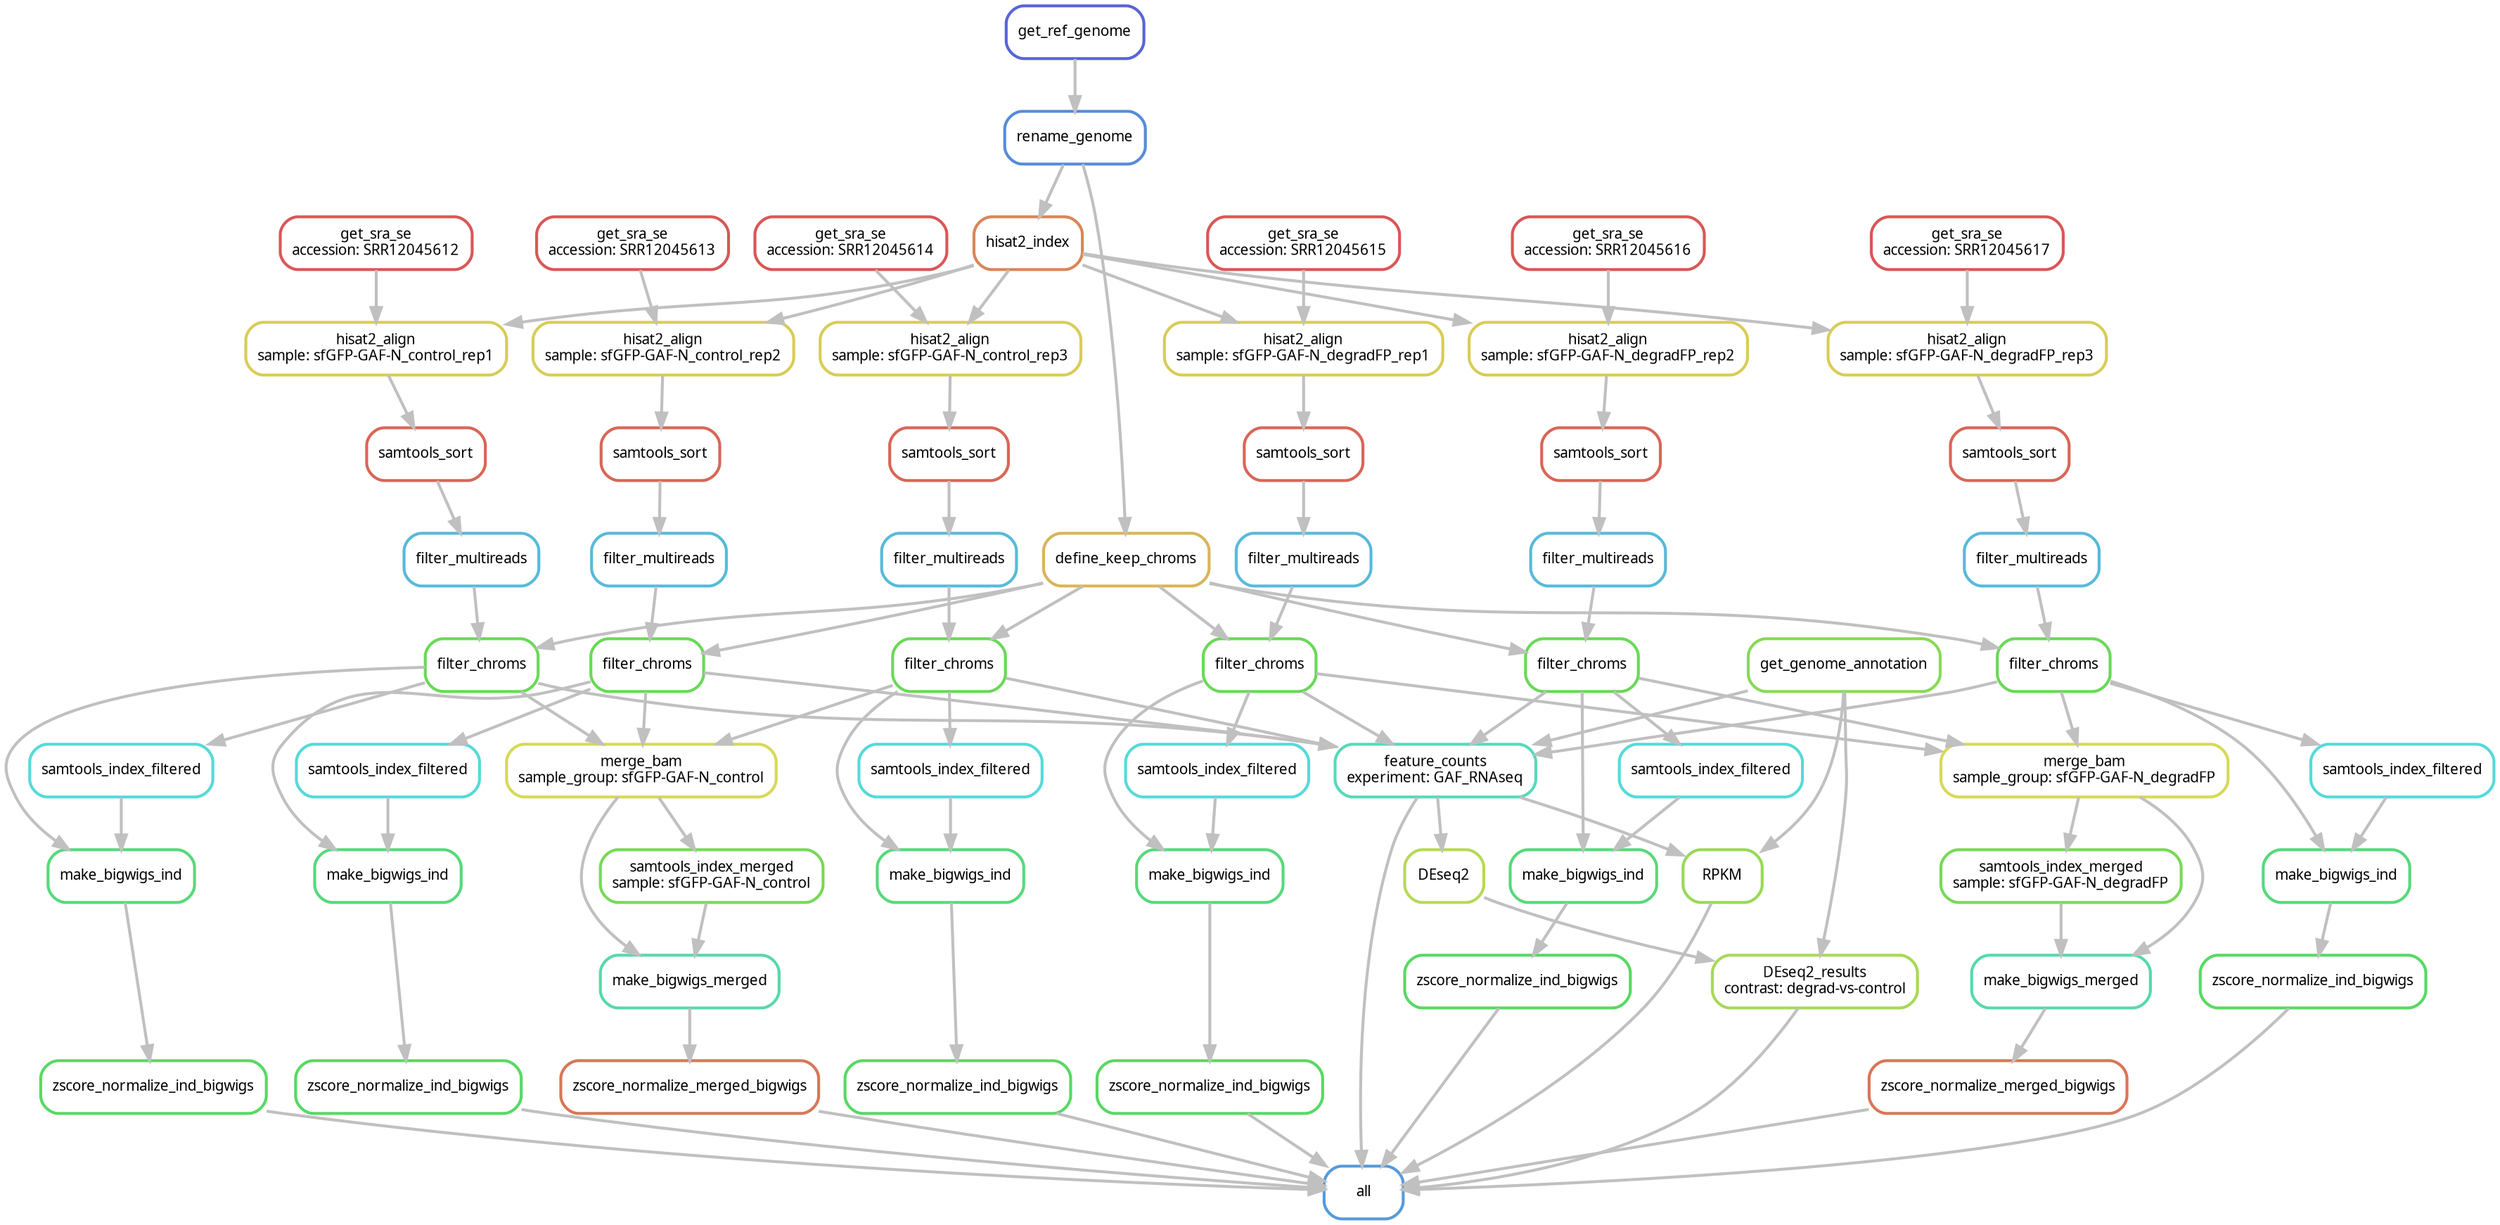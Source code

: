 digraph snakemake_dag {
    graph[bgcolor=white, margin=0];
    node[shape=box, style=rounded, fontname=sans,                 fontsize=10, penwidth=2];
    edge[penwidth=2, color=grey];
	0[label = "all", color = "0.58 0.6 0.85", style="rounded"];
	1[label = "zscore_normalize_ind_bigwigs", color = "0.35 0.6 0.85", style="rounded"];
	2[label = "make_bigwigs_ind", color = "0.38 0.6 0.85", style="rounded"];
	3[label = "filter_chroms", color = "0.31 0.6 0.85", style="rounded"];
	4[label = "filter_multireads", color = "0.54 0.6 0.85", style="rounded"];
	5[label = "samtools_sort", color = "0.02 0.6 0.85", style="rounded"];
	6[label = "hisat2_align\nsample: sfGFP-GAF-N_control_rep1", color = "0.15 0.6 0.85", style="rounded"];
	7[label = "get_sra_se\naccession: SRR12045612", color = "0.00 0.6 0.85", style="rounded"];
	8[label = "hisat2_index", color = "0.06 0.6 0.85", style="rounded"];
	9[label = "rename_genome", color = "0.60 0.6 0.85", style="rounded"];
	10[label = "get_ref_genome", color = "0.65 0.6 0.85", style="rounded"];
	11[label = "define_keep_chroms", color = "0.12 0.6 0.85", style="rounded"];
	12[label = "samtools_index_filtered", color = "0.50 0.6 0.85", style="rounded"];
	13[label = "zscore_normalize_ind_bigwigs", color = "0.35 0.6 0.85", style="rounded"];
	14[label = "make_bigwigs_ind", color = "0.38 0.6 0.85", style="rounded"];
	15[label = "filter_chroms", color = "0.31 0.6 0.85", style="rounded"];
	16[label = "filter_multireads", color = "0.54 0.6 0.85", style="rounded"];
	17[label = "samtools_sort", color = "0.02 0.6 0.85", style="rounded"];
	18[label = "hisat2_align\nsample: sfGFP-GAF-N_control_rep2", color = "0.15 0.6 0.85", style="rounded"];
	19[label = "get_sra_se\naccession: SRR12045613", color = "0.00 0.6 0.85", style="rounded"];
	20[label = "samtools_index_filtered", color = "0.50 0.6 0.85", style="rounded"];
	21[label = "zscore_normalize_ind_bigwigs", color = "0.35 0.6 0.85", style="rounded"];
	22[label = "make_bigwigs_ind", color = "0.38 0.6 0.85", style="rounded"];
	23[label = "filter_chroms", color = "0.31 0.6 0.85", style="rounded"];
	24[label = "filter_multireads", color = "0.54 0.6 0.85", style="rounded"];
	25[label = "samtools_sort", color = "0.02 0.6 0.85", style="rounded"];
	26[label = "hisat2_align\nsample: sfGFP-GAF-N_control_rep3", color = "0.15 0.6 0.85", style="rounded"];
	27[label = "get_sra_se\naccession: SRR12045614", color = "0.00 0.6 0.85", style="rounded"];
	28[label = "samtools_index_filtered", color = "0.50 0.6 0.85", style="rounded"];
	29[label = "zscore_normalize_ind_bigwigs", color = "0.35 0.6 0.85", style="rounded"];
	30[label = "make_bigwigs_ind", color = "0.38 0.6 0.85", style="rounded"];
	31[label = "filter_chroms", color = "0.31 0.6 0.85", style="rounded"];
	32[label = "filter_multireads", color = "0.54 0.6 0.85", style="rounded"];
	33[label = "samtools_sort", color = "0.02 0.6 0.85", style="rounded"];
	34[label = "hisat2_align\nsample: sfGFP-GAF-N_degradFP_rep1", color = "0.15 0.6 0.85", style="rounded"];
	35[label = "get_sra_se\naccession: SRR12045615", color = "0.00 0.6 0.85", style="rounded"];
	36[label = "samtools_index_filtered", color = "0.50 0.6 0.85", style="rounded"];
	37[label = "zscore_normalize_ind_bigwigs", color = "0.35 0.6 0.85", style="rounded"];
	38[label = "make_bigwigs_ind", color = "0.38 0.6 0.85", style="rounded"];
	39[label = "filter_chroms", color = "0.31 0.6 0.85", style="rounded"];
	40[label = "filter_multireads", color = "0.54 0.6 0.85", style="rounded"];
	41[label = "samtools_sort", color = "0.02 0.6 0.85", style="rounded"];
	42[label = "hisat2_align\nsample: sfGFP-GAF-N_degradFP_rep2", color = "0.15 0.6 0.85", style="rounded"];
	43[label = "get_sra_se\naccession: SRR12045616", color = "0.00 0.6 0.85", style="rounded"];
	44[label = "samtools_index_filtered", color = "0.50 0.6 0.85", style="rounded"];
	45[label = "zscore_normalize_ind_bigwigs", color = "0.35 0.6 0.85", style="rounded"];
	46[label = "make_bigwigs_ind", color = "0.38 0.6 0.85", style="rounded"];
	47[label = "filter_chroms", color = "0.31 0.6 0.85", style="rounded"];
	48[label = "filter_multireads", color = "0.54 0.6 0.85", style="rounded"];
	49[label = "samtools_sort", color = "0.02 0.6 0.85", style="rounded"];
	50[label = "hisat2_align\nsample: sfGFP-GAF-N_degradFP_rep3", color = "0.15 0.6 0.85", style="rounded"];
	51[label = "get_sra_se\naccession: SRR12045617", color = "0.00 0.6 0.85", style="rounded"];
	52[label = "samtools_index_filtered", color = "0.50 0.6 0.85", style="rounded"];
	53[label = "zscore_normalize_merged_bigwigs", color = "0.04 0.6 0.85", style="rounded"];
	54[label = "make_bigwigs_merged", color = "0.44 0.6 0.85", style="rounded"];
	55[label = "merge_bam\nsample_group: sfGFP-GAF-N_control", color = "0.17 0.6 0.85", style="rounded"];
	56[label = "samtools_index_merged\nsample: sfGFP-GAF-N_control", color = "0.29 0.6 0.85", style="rounded"];
	57[label = "zscore_normalize_merged_bigwigs", color = "0.04 0.6 0.85", style="rounded"];
	58[label = "make_bigwigs_merged", color = "0.44 0.6 0.85", style="rounded"];
	59[label = "merge_bam\nsample_group: sfGFP-GAF-N_degradFP", color = "0.17 0.6 0.85", style="rounded"];
	60[label = "samtools_index_merged\nsample: sfGFP-GAF-N_degradFP", color = "0.29 0.6 0.85", style="rounded"];
	61[label = "feature_counts\nexperiment: GAF_RNAseq", color = "0.46 0.6 0.85", style="rounded"];
	62[label = "get_genome_annotation", color = "0.27 0.6 0.85", style="rounded"];
	63[label = "RPKM", color = "0.25 0.6 0.85", style="rounded"];
	64[label = "DEseq2_results\ncontrast: degrad-vs-control", color = "0.23 0.6 0.85", style="rounded"];
	65[label = "DEseq2", color = "0.21 0.6 0.85", style="rounded"];
	1 -> 0
	13 -> 0
	21 -> 0
	29 -> 0
	37 -> 0
	45 -> 0
	53 -> 0
	57 -> 0
	61 -> 0
	63 -> 0
	64 -> 0
	2 -> 1
	3 -> 2
	12 -> 2
	4 -> 3
	11 -> 3
	5 -> 4
	6 -> 5
	7 -> 6
	8 -> 6
	9 -> 8
	10 -> 9
	9 -> 11
	3 -> 12
	14 -> 13
	15 -> 14
	20 -> 14
	16 -> 15
	11 -> 15
	17 -> 16
	18 -> 17
	19 -> 18
	8 -> 18
	15 -> 20
	22 -> 21
	23 -> 22
	28 -> 22
	24 -> 23
	11 -> 23
	25 -> 24
	26 -> 25
	27 -> 26
	8 -> 26
	23 -> 28
	30 -> 29
	31 -> 30
	36 -> 30
	32 -> 31
	11 -> 31
	33 -> 32
	34 -> 33
	35 -> 34
	8 -> 34
	31 -> 36
	38 -> 37
	39 -> 38
	44 -> 38
	40 -> 39
	11 -> 39
	41 -> 40
	42 -> 41
	43 -> 42
	8 -> 42
	39 -> 44
	46 -> 45
	47 -> 46
	52 -> 46
	48 -> 47
	11 -> 47
	49 -> 48
	50 -> 49
	51 -> 50
	8 -> 50
	47 -> 52
	54 -> 53
	55 -> 54
	56 -> 54
	3 -> 55
	15 -> 55
	23 -> 55
	55 -> 56
	58 -> 57
	59 -> 58
	60 -> 58
	31 -> 59
	39 -> 59
	47 -> 59
	59 -> 60
	3 -> 61
	15 -> 61
	23 -> 61
	31 -> 61
	39 -> 61
	47 -> 61
	62 -> 61
	61 -> 63
	62 -> 63
	65 -> 64
	62 -> 64
	61 -> 65
}            

